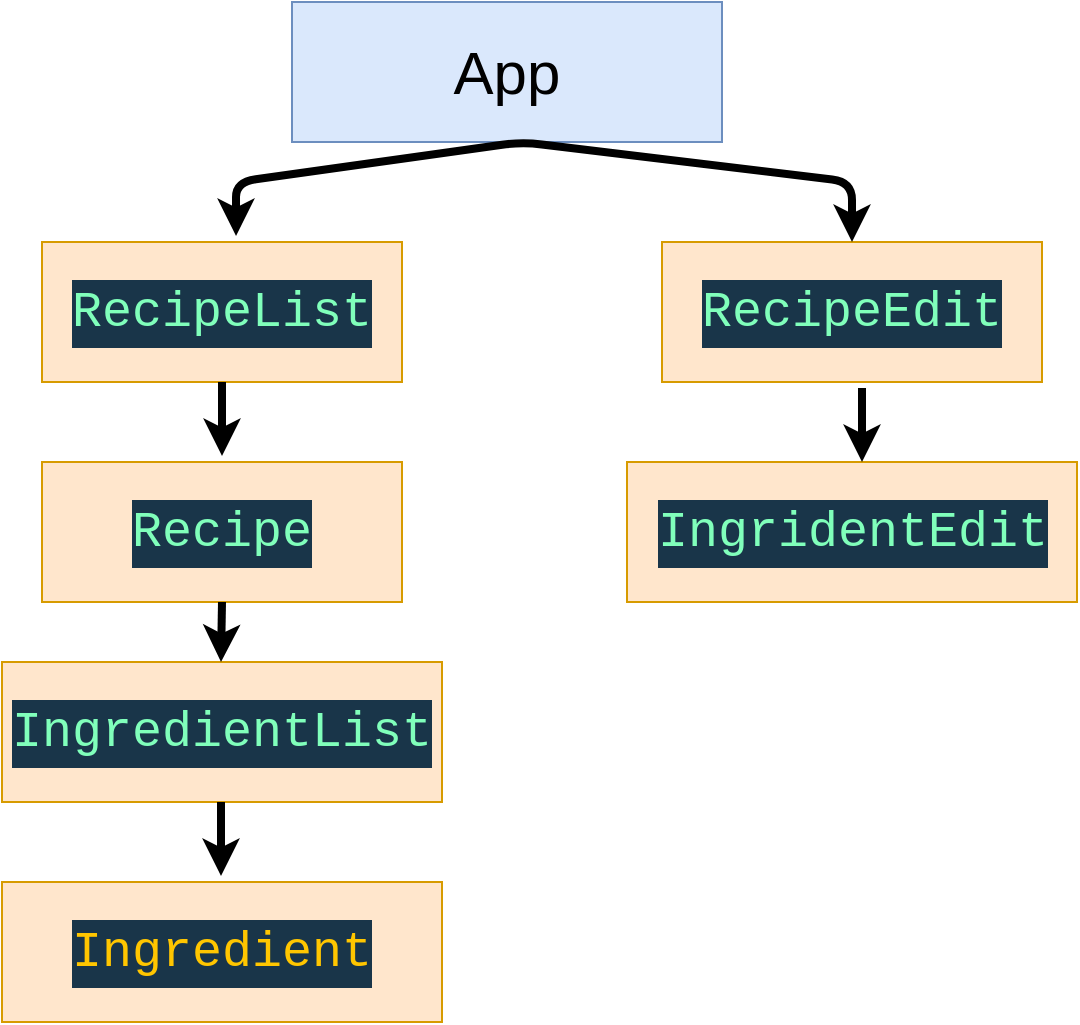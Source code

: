 <mxfile version="14.9.8" type="github">
  <diagram id="XE1oJLSHXqc6yMs_ScOC" name="ReactRefresh-RecipeApp">
    <mxGraphModel dx="1102" dy="592" grid="1" gridSize="10" guides="1" tooltips="1" connect="1" arrows="1" fold="1" page="1" pageScale="1" pageWidth="850" pageHeight="1100" math="0" shadow="0">
      <root>
        <mxCell id="0" />
        <mxCell id="1" parent="0" />
        <mxCell id="HHy9b7S9J5ZC9o9ud-Px-1" value="&lt;font style=&quot;font-size: 30px&quot;&gt;App&lt;/font&gt;" style="rounded=0;whiteSpace=wrap;html=1;fillColor=#dae8fc;strokeColor=#6c8ebf;" vertex="1" parent="1">
          <mxGeometry x="305" y="510" width="215" height="70" as="geometry" />
        </mxCell>
        <mxCell id="HHy9b7S9J5ZC9o9ud-Px-2" value="&lt;div style=&quot;color: rgb(255 , 255 , 255) ; background-color: rgb(25 , 53 , 73) ; font-family: &amp;#34;cascadia code&amp;#34; , &amp;#34;consolas&amp;#34; , &amp;#34;courier new&amp;#34; , monospace , &amp;#34;consolas&amp;#34; , &amp;#34;courier new&amp;#34; , monospace ; font-size: 25px ; line-height: 34px&quot;&gt;&lt;span style=&quot;color: #80ffbb&quot;&gt;RecipeList&lt;/span&gt;&lt;/div&gt;" style="rounded=0;whiteSpace=wrap;html=1;fillColor=#ffe6cc;strokeColor=#d79b00;" vertex="1" parent="1">
          <mxGeometry x="180" y="630" width="180" height="70" as="geometry" />
        </mxCell>
        <mxCell id="HHy9b7S9J5ZC9o9ud-Px-3" value="&lt;div style=&quot;color: rgb(255 , 255 , 255) ; background-color: rgb(25 , 53 , 73) ; font-family: &amp;#34;cascadia code&amp;#34; , &amp;#34;consolas&amp;#34; , &amp;#34;courier new&amp;#34; , monospace , &amp;#34;consolas&amp;#34; , &amp;#34;courier new&amp;#34; , monospace ; font-size: 25px ; line-height: 34px&quot;&gt;&lt;span style=&quot;color: #80ffbb&quot;&gt;RecipeEdit&lt;/span&gt;&lt;/div&gt;" style="rounded=0;whiteSpace=wrap;html=1;fillColor=#ffe6cc;strokeColor=#d79b00;" vertex="1" parent="1">
          <mxGeometry x="490" y="630" width="190" height="70" as="geometry" />
        </mxCell>
        <mxCell id="HHy9b7S9J5ZC9o9ud-Px-4" value="&lt;div style=&quot;color: rgb(255 , 255 , 255) ; background-color: rgb(25 , 53 , 73) ; font-family: &amp;#34;cascadia code&amp;#34; , &amp;#34;consolas&amp;#34; , &amp;#34;courier new&amp;#34; , monospace , &amp;#34;consolas&amp;#34; , &amp;#34;courier new&amp;#34; , monospace ; font-size: 25px ; line-height: 34px&quot;&gt;&lt;div style=&quot;font-family: &amp;#34;cascadia code&amp;#34; , &amp;#34;consolas&amp;#34; , &amp;#34;courier new&amp;#34; , monospace , &amp;#34;consolas&amp;#34; , &amp;#34;courier new&amp;#34; , monospace ; line-height: 34px&quot;&gt;&lt;span style=&quot;color: #80ffbb&quot;&gt;Recipe&lt;/span&gt;&lt;/div&gt;&lt;/div&gt;" style="rounded=0;whiteSpace=wrap;html=1;fillColor=#ffe6cc;strokeColor=#d79b00;" vertex="1" parent="1">
          <mxGeometry x="180" y="740" width="180" height="70" as="geometry" />
        </mxCell>
        <mxCell id="HHy9b7S9J5ZC9o9ud-Px-5" value="&lt;div style=&quot;color: rgb(255 , 255 , 255) ; background-color: rgb(25 , 53 , 73) ; font-family: &amp;#34;cascadia code&amp;#34; , &amp;#34;consolas&amp;#34; , &amp;#34;courier new&amp;#34; , monospace , &amp;#34;consolas&amp;#34; , &amp;#34;courier new&amp;#34; , monospace ; font-size: 25px ; line-height: 34px&quot;&gt;&lt;div style=&quot;font-family: &amp;#34;cascadia code&amp;#34; , &amp;#34;consolas&amp;#34; , &amp;#34;courier new&amp;#34; , monospace , &amp;#34;consolas&amp;#34; , &amp;#34;courier new&amp;#34; , monospace ; line-height: 34px&quot;&gt;&lt;div style=&quot;font-family: &amp;#34;cascadia code&amp;#34; , &amp;#34;consolas&amp;#34; , &amp;#34;courier new&amp;#34; , monospace , &amp;#34;consolas&amp;#34; , &amp;#34;courier new&amp;#34; , monospace ; line-height: 34px&quot;&gt;&lt;span style=&quot;color: #80ffbb&quot;&gt;IngridentEdit&lt;/span&gt;&lt;/div&gt;&lt;/div&gt;&lt;/div&gt;" style="rounded=0;whiteSpace=wrap;html=1;fillColor=#ffe6cc;strokeColor=#d79b00;" vertex="1" parent="1">
          <mxGeometry x="472.5" y="740" width="225" height="70" as="geometry" />
        </mxCell>
        <mxCell id="HHy9b7S9J5ZC9o9ud-Px-6" value="&lt;div style=&quot;color: rgb(255 , 255 , 255) ; background-color: rgb(25 , 53 , 73) ; font-family: &amp;#34;cascadia code&amp;#34; , &amp;#34;consolas&amp;#34; , &amp;#34;courier new&amp;#34; , monospace , &amp;#34;consolas&amp;#34; , &amp;#34;courier new&amp;#34; , monospace ; font-size: 25px ; line-height: 34px&quot;&gt;&lt;div style=&quot;font-family: &amp;#34;cascadia code&amp;#34; , &amp;#34;consolas&amp;#34; , &amp;#34;courier new&amp;#34; , monospace , &amp;#34;consolas&amp;#34; , &amp;#34;courier new&amp;#34; , monospace ; line-height: 34px&quot;&gt;&lt;div style=&quot;font-family: &amp;#34;cascadia code&amp;#34; , &amp;#34;consolas&amp;#34; , &amp;#34;courier new&amp;#34; , monospace , &amp;#34;consolas&amp;#34; , &amp;#34;courier new&amp;#34; , monospace ; line-height: 34px&quot;&gt;&lt;span style=&quot;color: #80ffbb&quot;&gt;IngredientList&lt;/span&gt;&lt;/div&gt;&lt;/div&gt;&lt;/div&gt;" style="rounded=0;whiteSpace=wrap;html=1;fillColor=#ffe6cc;strokeColor=#d79b00;" vertex="1" parent="1">
          <mxGeometry x="160" y="840" width="220" height="70" as="geometry" />
        </mxCell>
        <mxCell id="HHy9b7S9J5ZC9o9ud-Px-7" value="&lt;div style=&quot;color: rgb(255 , 255 , 255) ; background-color: rgb(25 , 53 , 73) ; font-family: &amp;#34;cascadia code&amp;#34; , &amp;#34;consolas&amp;#34; , &amp;#34;courier new&amp;#34; , monospace , &amp;#34;consolas&amp;#34; , &amp;#34;courier new&amp;#34; , monospace ; font-size: 25px ; line-height: 34px&quot;&gt;&lt;div style=&quot;font-family: &amp;#34;cascadia code&amp;#34; , &amp;#34;consolas&amp;#34; , &amp;#34;courier new&amp;#34; , monospace , &amp;#34;consolas&amp;#34; , &amp;#34;courier new&amp;#34; , monospace ; line-height: 34px&quot;&gt;&lt;div style=&quot;font-family: &amp;#34;cascadia code&amp;#34; , &amp;#34;consolas&amp;#34; , &amp;#34;courier new&amp;#34; , monospace , &amp;#34;consolas&amp;#34; , &amp;#34;courier new&amp;#34; , monospace ; line-height: 34px&quot;&gt;&lt;div style=&quot;font-family: &amp;#34;cascadia code&amp;#34; , &amp;#34;consolas&amp;#34; , &amp;#34;courier new&amp;#34; , monospace , &amp;#34;consolas&amp;#34; , &amp;#34;courier new&amp;#34; , monospace ; line-height: 34px&quot;&gt;&lt;span style=&quot;color: #ffc600&quot;&gt;Ingredient&lt;/span&gt;&lt;/div&gt;&lt;/div&gt;&lt;/div&gt;&lt;/div&gt;" style="rounded=0;whiteSpace=wrap;html=1;fillColor=#ffe6cc;strokeColor=#d79b00;" vertex="1" parent="1">
          <mxGeometry x="160" y="950" width="220" height="70" as="geometry" />
        </mxCell>
        <mxCell id="HHy9b7S9J5ZC9o9ud-Px-9" value="" style="endArrow=classic;html=1;strokeWidth=4;" edge="1" parent="1">
          <mxGeometry width="50" height="50" relative="1" as="geometry">
            <mxPoint x="270" y="700" as="sourcePoint" />
            <mxPoint x="270" y="737" as="targetPoint" />
          </mxGeometry>
        </mxCell>
        <mxCell id="HHy9b7S9J5ZC9o9ud-Px-12" value="" style="endArrow=classic;html=1;strokeWidth=4;exitX=0.5;exitY=1;exitDx=0;exitDy=0;" edge="1" parent="1" source="HHy9b7S9J5ZC9o9ud-Px-4">
          <mxGeometry width="50" height="50" relative="1" as="geometry">
            <mxPoint x="270" y="820" as="sourcePoint" />
            <mxPoint x="269.5" y="840" as="targetPoint" />
          </mxGeometry>
        </mxCell>
        <mxCell id="HHy9b7S9J5ZC9o9ud-Px-13" value="" style="endArrow=classic;html=1;strokeWidth=4;" edge="1" parent="1">
          <mxGeometry width="50" height="50" relative="1" as="geometry">
            <mxPoint x="269.5" y="910" as="sourcePoint" />
            <mxPoint x="269.5" y="947" as="targetPoint" />
          </mxGeometry>
        </mxCell>
        <mxCell id="HHy9b7S9J5ZC9o9ud-Px-14" value="" style="endArrow=classic;html=1;strokeWidth=4;" edge="1" parent="1">
          <mxGeometry width="50" height="50" relative="1" as="geometry">
            <mxPoint x="590" y="703" as="sourcePoint" />
            <mxPoint x="590" y="740" as="targetPoint" />
          </mxGeometry>
        </mxCell>
        <mxCell id="HHy9b7S9J5ZC9o9ud-Px-18" value="" style="endArrow=classic;startArrow=classic;html=1;strokeWidth=4;exitX=0.539;exitY=-0.043;exitDx=0;exitDy=0;exitPerimeter=0;entryX=0.5;entryY=0;entryDx=0;entryDy=0;" edge="1" parent="1" source="HHy9b7S9J5ZC9o9ud-Px-2" target="HHy9b7S9J5ZC9o9ud-Px-3">
          <mxGeometry width="50" height="50" relative="1" as="geometry">
            <mxPoint x="400" y="790" as="sourcePoint" />
            <mxPoint x="450" y="740" as="targetPoint" />
            <Array as="points">
              <mxPoint x="277" y="600" />
              <mxPoint x="420" y="580" />
              <mxPoint x="585" y="600" />
            </Array>
          </mxGeometry>
        </mxCell>
      </root>
    </mxGraphModel>
  </diagram>
</mxfile>
